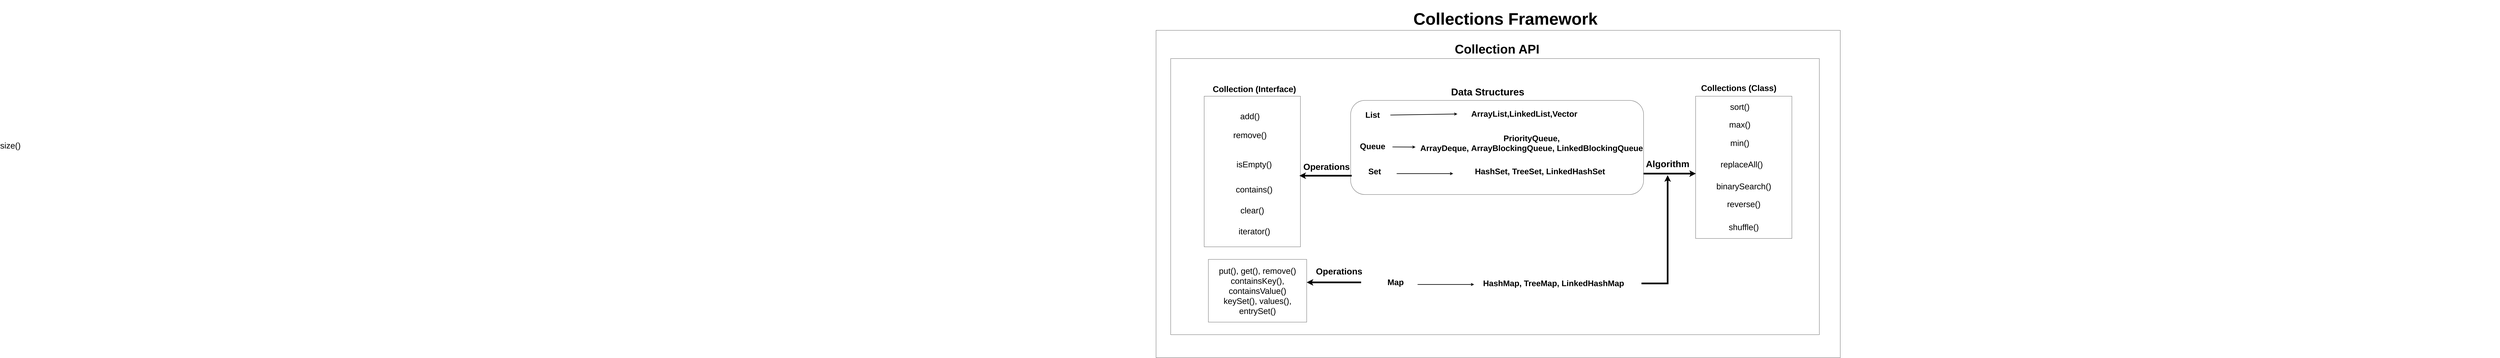 <mxfile version="24.7.14">
  <diagram name="Page-1" id="FYzi5OhFpOnAnbyRONz0">
    <mxGraphModel dx="12050" dy="3710" grid="1" gridSize="10" guides="1" tooltips="1" connect="1" arrows="1" fold="1" page="1" pageScale="1" pageWidth="850" pageHeight="1100" math="0" shadow="0">
      <root>
        <mxCell id="0" />
        <mxCell id="1" parent="0" />
        <mxCell id="NPcWio27WGB_UfENEdnR-1" value="" style="rounded=0;whiteSpace=wrap;html=1;fillColor=none;" vertex="1" parent="1">
          <mxGeometry x="-1040" y="250" width="3100" height="1320" as="geometry" />
        </mxCell>
        <mxCell id="NPcWio27WGB_UfENEdnR-2" value="" style="rounded=0;whiteSpace=wrap;html=1;fillColor=none;" vertex="1" parent="1">
          <mxGeometry x="-1110" y="115" width="3270" height="1565" as="geometry" />
        </mxCell>
        <mxCell id="NPcWio27WGB_UfENEdnR-3" value="&lt;b style=&quot;font-size: 80px;&quot;&gt;Collections Framework&lt;/b&gt;" style="text;html=1;align=center;verticalAlign=middle;whiteSpace=wrap;rounded=0;fontSize=80;" vertex="1" parent="1">
          <mxGeometry x="-70" y="-30" width="1260" height="180" as="geometry" />
        </mxCell>
        <mxCell id="NPcWio27WGB_UfENEdnR-4" value="&lt;b style=&quot;font-size: 60px;&quot;&gt;Collection API&lt;/b&gt;" style="text;html=1;align=center;verticalAlign=middle;whiteSpace=wrap;rounded=0;fontSize=60;" vertex="1" parent="1">
          <mxGeometry x="-35" y="160" width="1110" height="90" as="geometry" />
        </mxCell>
        <mxCell id="NPcWio27WGB_UfENEdnR-5" value="" style="rounded=0;whiteSpace=wrap;html=1;fillColor=none;fontSize=40;" vertex="1" parent="1">
          <mxGeometry x="-880" y="430" width="460" height="720" as="geometry" />
        </mxCell>
        <mxCell id="NPcWio27WGB_UfENEdnR-6" value="&lt;b style=&quot;font-size: 40px;&quot;&gt;Collection (Interface)&lt;/b&gt;" style="text;html=1;align=center;verticalAlign=middle;whiteSpace=wrap;rounded=0;fontSize=40;" vertex="1" parent="1">
          <mxGeometry x="-870" y="380" width="460" height="30" as="geometry" />
        </mxCell>
        <mxCell id="NPcWio27WGB_UfENEdnR-8" value="&lt;b style=&quot;font-size: 40px;&quot;&gt;Collections (Class)&lt;/b&gt;" style="text;html=1;align=center;verticalAlign=middle;whiteSpace=wrap;rounded=0;fontSize=40;" vertex="1" parent="1">
          <mxGeometry x="1460" y="360" width="430" height="60" as="geometry" />
        </mxCell>
        <mxCell id="NPcWio27WGB_UfENEdnR-9" value="" style="rounded=0;whiteSpace=wrap;html=1;fillColor=none;fontSize=40;" vertex="1" parent="1">
          <mxGeometry x="1468.75" y="430" width="460" height="680" as="geometry" />
        </mxCell>
        <mxCell id="NPcWio27WGB_UfENEdnR-10" value="add()" style="text;html=1;align=center;verticalAlign=middle;whiteSpace=wrap;rounded=0;fontSize=40;" vertex="1" parent="1">
          <mxGeometry x="-790" y="510" width="257.5" height="30" as="geometry" />
        </mxCell>
        <mxCell id="NPcWio27WGB_UfENEdnR-12" value="remove()" style="text;html=1;align=center;verticalAlign=middle;whiteSpace=wrap;rounded=0;fontSize=40;" vertex="1" parent="1">
          <mxGeometry x="-790" y="600" width="257.5" height="30" as="geometry" />
        </mxCell>
        <mxCell id="NPcWio27WGB_UfENEdnR-13" value="size()&lt;span style=&quot;color: rgba(0, 0, 0, 0); font-family: monospace; font-size: 40px; text-align: start; text-wrap: nowrap;&quot;&gt;%3CmxGraphModel%3E%3Croot%3E%3CmxCell%20id%3D%220%22%2F%3E%3CmxCell%20id%3D%221%22%20parent%3D%220%22%2F%3E%3CmxCell%20id%3D%222%22%20value%3D%22remove()%22%20style%3D%22text%3Bhtml%3D1%3Balign%3Dcenter%3BverticalAlign%3Dmiddle%3BwhiteSpace%3Dwrap%3Brounded%3D0%3BfontSize%3D25%3B%22%20vertex%3D%221%22%20parent%3D%221%22%3E%3CmxGeometry%20x%3D%22-363.75%22%20y%3D%22420%22%20width%3D%22257.5%22%20height%3D%2230%22%20as%3D%22geometry%22%2F%3E%3C%2FmxCell%3E%3C%2Froot%3E%3C%2FmxGraphModel%3E&lt;/span&gt;" style="text;html=1;align=center;verticalAlign=middle;whiteSpace=wrap;rounded=0;fontSize=40;" vertex="1" parent="1">
          <mxGeometry x="-790" y="650" width="257.5" height="30" as="geometry" />
        </mxCell>
        <mxCell id="NPcWio27WGB_UfENEdnR-14" value="isEmpty()" style="text;html=1;align=center;verticalAlign=middle;whiteSpace=wrap;rounded=0;fontSize=40;" vertex="1" parent="1">
          <mxGeometry x="-770" y="740" width="257.5" height="30" as="geometry" />
        </mxCell>
        <mxCell id="NPcWio27WGB_UfENEdnR-15" value="contains()" style="text;html=1;align=center;verticalAlign=middle;whiteSpace=wrap;rounded=0;fontSize=40;" vertex="1" parent="1">
          <mxGeometry x="-770" y="860" width="257.5" height="30" as="geometry" />
        </mxCell>
        <mxCell id="NPcWio27WGB_UfENEdnR-16" value="clear()" style="text;html=1;align=center;verticalAlign=middle;whiteSpace=wrap;rounded=0;fontSize=40;" vertex="1" parent="1">
          <mxGeometry x="-778.75" y="960" width="257.5" height="30" as="geometry" />
        </mxCell>
        <mxCell id="NPcWio27WGB_UfENEdnR-17" value="iterator()" style="text;html=1;align=center;verticalAlign=middle;whiteSpace=wrap;rounded=0;fontSize=40;" vertex="1" parent="1">
          <mxGeometry x="-768.75" y="1060" width="257.5" height="30" as="geometry" />
        </mxCell>
        <mxCell id="NPcWio27WGB_UfENEdnR-18" value="sort()" style="text;html=1;align=center;verticalAlign=middle;whiteSpace=wrap;rounded=0;fontSize=40;" vertex="1" parent="1">
          <mxGeometry x="1551.25" y="450" width="257.5" height="60" as="geometry" />
        </mxCell>
        <mxCell id="NPcWio27WGB_UfENEdnR-19" value="max()" style="text;html=1;align=center;verticalAlign=middle;whiteSpace=wrap;rounded=0;fontSize=40;" vertex="1" parent="1">
          <mxGeometry x="1551.25" y="540" width="257.5" height="50" as="geometry" />
        </mxCell>
        <mxCell id="NPcWio27WGB_UfENEdnR-20" value="min()" style="text;html=1;align=center;verticalAlign=middle;whiteSpace=wrap;rounded=0;fontSize=40;" vertex="1" parent="1">
          <mxGeometry x="1551.25" y="620" width="257.5" height="65" as="geometry" />
        </mxCell>
        <mxCell id="NPcWio27WGB_UfENEdnR-21" value="replaceAll()" style="text;html=1;align=center;verticalAlign=middle;whiteSpace=wrap;rounded=0;fontSize=40;" vertex="1" parent="1">
          <mxGeometry x="1560" y="730" width="257.5" height="50" as="geometry" />
        </mxCell>
        <mxCell id="NPcWio27WGB_UfENEdnR-22" value="binarySearch()" style="text;html=1;align=center;verticalAlign=middle;whiteSpace=wrap;rounded=0;fontSize=40;" vertex="1" parent="1">
          <mxGeometry x="1570" y="830" width="257.5" height="60" as="geometry" />
        </mxCell>
        <mxCell id="NPcWio27WGB_UfENEdnR-23" value="reverse()" style="text;html=1;align=center;verticalAlign=middle;whiteSpace=wrap;rounded=0;fontSize=40;" vertex="1" parent="1">
          <mxGeometry x="1570" y="920" width="257.5" height="50" as="geometry" />
        </mxCell>
        <mxCell id="NPcWio27WGB_UfENEdnR-24" value="shuffle()" style="text;html=1;align=center;verticalAlign=middle;whiteSpace=wrap;rounded=0;fontSize=40;" vertex="1" parent="1">
          <mxGeometry x="1570" y="1020" width="257.5" height="70" as="geometry" />
        </mxCell>
        <mxCell id="NPcWio27WGB_UfENEdnR-27" value="&lt;b style=&quot;font-size: 47px;&quot;&gt;Data Structures&lt;/b&gt;" style="text;html=1;align=center;verticalAlign=middle;whiteSpace=wrap;rounded=0;fontSize=47;" vertex="1" parent="1">
          <mxGeometry x="190" y="370" width="570" height="80" as="geometry" />
        </mxCell>
        <mxCell id="NPcWio27WGB_UfENEdnR-28" value="" style="rounded=1;whiteSpace=wrap;html=1;fillColor=none;" vertex="1" parent="1">
          <mxGeometry x="-180" y="450" width="1400" height="450" as="geometry" />
        </mxCell>
        <mxCell id="NPcWio27WGB_UfENEdnR-30" value="&lt;b style=&quot;font-size: 39px;&quot;&gt;ArrayList,LinkedList,Vector&lt;/b&gt;" style="text;html=1;align=center;verticalAlign=middle;whiteSpace=wrap;rounded=0;fontSize=39;" vertex="1" parent="1">
          <mxGeometry x="330" y="465" width="640" height="100" as="geometry" />
        </mxCell>
        <mxCell id="NPcWio27WGB_UfENEdnR-33" value="&lt;b style=&quot;font-size: 39px;&quot;&gt;PriorityQueue, ArrayDeque,&amp;nbsp;&lt;/b&gt;&lt;b style=&quot;background-color: initial;&quot;&gt;ArrayBlockingQueue,&amp;nbsp;&lt;/b&gt;&lt;b style=&quot;background-color: initial;&quot;&gt;LinkedBlockingQueue&lt;/b&gt;" style="text;html=1;align=center;verticalAlign=middle;whiteSpace=wrap;rounded=0;fontSize=39;" vertex="1" parent="1">
          <mxGeometry x="260" y="640" width="850" height="30" as="geometry" />
        </mxCell>
        <mxCell id="NPcWio27WGB_UfENEdnR-37" value="&lt;b style=&quot;font-size: 39px;&quot;&gt;HashSet, TreeSet,&amp;nbsp;&lt;/b&gt;&lt;b style=&quot;background-color: initial;&quot;&gt;LinkedHashSet&lt;/b&gt;" style="text;html=1;align=center;verticalAlign=middle;whiteSpace=wrap;rounded=0;fontSize=39;" vertex="1" parent="1">
          <mxGeometry x="360" y="700" width="730" height="180" as="geometry" />
        </mxCell>
        <mxCell id="NPcWio27WGB_UfENEdnR-74" style="edgeStyle=orthogonalEdgeStyle;rounded=0;orthogonalLoop=1;jettySize=auto;html=1;entryX=0.5;entryY=1;entryDx=0;entryDy=0;fontStyle=1;fontSize=17;strokeWidth=8;" edge="1" parent="1" source="NPcWio27WGB_UfENEdnR-39" target="NPcWio27WGB_UfENEdnR-66">
          <mxGeometry relative="1" as="geometry">
            <Array as="points">
              <mxPoint x="1335" y="1325" />
            </Array>
          </mxGeometry>
        </mxCell>
        <mxCell id="NPcWio27WGB_UfENEdnR-39" value="&lt;b style=&quot;font-size: 39px;&quot;&gt;HashMap, TreeMap,&amp;nbsp;&lt;/b&gt;&lt;b style=&quot;background-color: initial;&quot;&gt;LinkedHashMap&lt;/b&gt;" style="text;html=1;align=center;verticalAlign=middle;whiteSpace=wrap;rounded=0;fontSize=39;" vertex="1" parent="1">
          <mxGeometry x="370" y="1280" width="840" height="90" as="geometry" />
        </mxCell>
        <mxCell id="NPcWio27WGB_UfENEdnR-49" value="&lt;b&gt;List&lt;/b&gt;" style="text;html=1;align=center;verticalAlign=middle;whiteSpace=wrap;rounded=0;fontSize=39;" vertex="1" parent="1">
          <mxGeometry x="-240" y="470" width="330" height="100" as="geometry" />
        </mxCell>
        <mxCell id="NPcWio27WGB_UfENEdnR-51" value="&lt;b&gt;Queue&lt;/b&gt;" style="text;html=1;align=center;verticalAlign=middle;whiteSpace=wrap;rounded=0;fontSize=39;" vertex="1" parent="1">
          <mxGeometry x="-240" y="620" width="330" height="100" as="geometry" />
        </mxCell>
        <mxCell id="NPcWio27WGB_UfENEdnR-53" value="&lt;b&gt;Set&lt;/b&gt;" style="text;html=1;align=center;verticalAlign=middle;whiteSpace=wrap;rounded=0;fontSize=39;" vertex="1" parent="1">
          <mxGeometry x="-230" y="740" width="330" height="100" as="geometry" />
        </mxCell>
        <mxCell id="NPcWio27WGB_UfENEdnR-54" value="&lt;b&gt;Map&lt;/b&gt;" style="text;html=1;align=center;verticalAlign=middle;whiteSpace=wrap;rounded=0;fontSize=39;" vertex="1" parent="1">
          <mxGeometry x="-130" y="1270" width="330" height="100" as="geometry" />
        </mxCell>
        <mxCell id="NPcWio27WGB_UfENEdnR-57" value="" style="endArrow=classic;html=1;rounded=0;strokeWidth=3;entryX=0;entryY=0.5;entryDx=0;entryDy=0;" edge="1" parent="1" target="NPcWio27WGB_UfENEdnR-30">
          <mxGeometry width="50" height="50" relative="1" as="geometry">
            <mxPoint x="10" y="520" as="sourcePoint" />
            <mxPoint x="340" y="515" as="targetPoint" />
          </mxGeometry>
        </mxCell>
        <mxCell id="NPcWio27WGB_UfENEdnR-58" value="" style="endArrow=classic;html=1;rounded=0;strokeWidth=3;" edge="1" parent="1">
          <mxGeometry width="50" height="50" relative="1" as="geometry">
            <mxPoint x="20" y="672.5" as="sourcePoint" />
            <mxPoint x="130" y="673" as="targetPoint" />
          </mxGeometry>
        </mxCell>
        <mxCell id="NPcWio27WGB_UfENEdnR-60" value="" style="endArrow=classic;html=1;rounded=0;strokeWidth=3;" edge="1" parent="1">
          <mxGeometry width="50" height="50" relative="1" as="geometry">
            <mxPoint x="140" y="1330" as="sourcePoint" />
            <mxPoint x="410" y="1330" as="targetPoint" />
          </mxGeometry>
        </mxCell>
        <mxCell id="NPcWio27WGB_UfENEdnR-61" value="" style="endArrow=classic;html=1;rounded=0;strokeWidth=3;" edge="1" parent="1">
          <mxGeometry width="50" height="50" relative="1" as="geometry">
            <mxPoint x="40" y="800" as="sourcePoint" />
            <mxPoint x="310" y="800" as="targetPoint" />
          </mxGeometry>
        </mxCell>
        <mxCell id="NPcWio27WGB_UfENEdnR-64" style="edgeStyle=orthogonalEdgeStyle;rounded=0;orthogonalLoop=1;jettySize=auto;html=1;exitX=0.182;exitY=0.499;exitDx=0;exitDy=0;exitPerimeter=0;strokeWidth=8;" edge="1" parent="1">
          <mxGeometry relative="1" as="geometry">
            <mxPoint x="1220" y="800" as="sourcePoint" />
            <mxPoint x="1470" y="800" as="targetPoint" />
          </mxGeometry>
        </mxCell>
        <mxCell id="NPcWio27WGB_UfENEdnR-65" value="&lt;b style=&quot;font-size: 42px;&quot;&gt;&lt;font style=&quot;font-size: 42px;&quot;&gt;Operations&lt;/font&gt;&lt;/b&gt;" style="text;html=1;align=center;verticalAlign=middle;whiteSpace=wrap;rounded=0;fontSize=42;" vertex="1" parent="1">
          <mxGeometry x="-460" y="680" width="330" height="175" as="geometry" />
        </mxCell>
        <mxCell id="NPcWio27WGB_UfENEdnR-66" value="&lt;span style=&quot;font-size: 44px;&quot;&gt;&lt;font style=&quot;font-size: 44px;&quot;&gt;Algorithm&lt;/font&gt;&lt;/span&gt;" style="text;html=1;align=center;verticalAlign=middle;whiteSpace=wrap;rounded=0;fontSize=44;fontStyle=1" vertex="1" parent="1">
          <mxGeometry x="1170" y="700" width="330" height="107.5" as="geometry" />
        </mxCell>
        <mxCell id="NPcWio27WGB_UfENEdnR-68" style="edgeStyle=orthogonalEdgeStyle;rounded=0;orthogonalLoop=1;jettySize=auto;html=1;exitX=0.182;exitY=0.499;exitDx=0;exitDy=0;exitPerimeter=0;strokeWidth=8;" edge="1" parent="1">
          <mxGeometry relative="1" as="geometry">
            <mxPoint x="-175" y="810" as="sourcePoint" />
            <mxPoint x="-425" y="810" as="targetPoint" />
          </mxGeometry>
        </mxCell>
        <mxCell id="NPcWio27WGB_UfENEdnR-69" value="put(), get(), remove()&#xa;containsKey(), containsValue()&#xa;keySet(), values(), entrySet()" style="rounded=0;whiteSpace=wrap;html=1;fillColor=none;fontSize=40;" vertex="1" parent="1">
          <mxGeometry x="-860" y="1210" width="470" height="300" as="geometry" />
        </mxCell>
        <mxCell id="NPcWio27WGB_UfENEdnR-72" style="edgeStyle=orthogonalEdgeStyle;rounded=0;orthogonalLoop=1;jettySize=auto;html=1;strokeWidth=8;" edge="1" parent="1" source="NPcWio27WGB_UfENEdnR-54">
          <mxGeometry relative="1" as="geometry">
            <mxPoint x="-140" y="1320" as="sourcePoint" />
            <mxPoint x="-390" y="1320" as="targetPoint" />
            <Array as="points" />
          </mxGeometry>
        </mxCell>
        <mxCell id="NPcWio27WGB_UfENEdnR-73" value="&lt;b style=&quot;font-size: 42px;&quot;&gt;&lt;font style=&quot;font-size: 42px;&quot;&gt;Operations&lt;/font&gt;&lt;/b&gt;" style="text;html=1;align=center;verticalAlign=middle;whiteSpace=wrap;rounded=0;fontSize=42;" vertex="1" parent="1">
          <mxGeometry x="-400" y="1180" width="330" height="175" as="geometry" />
        </mxCell>
      </root>
    </mxGraphModel>
  </diagram>
</mxfile>
